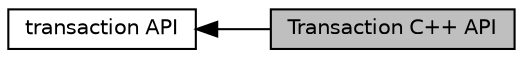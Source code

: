 digraph "Transaction C++ API"
{
  edge [fontname="Helvetica",fontsize="10",labelfontname="Helvetica",labelfontsize="10"];
  node [fontname="Helvetica",fontsize="10",shape=record];
  rankdir=LR;
  Node0 [label="Transaction C++ API",height=0.2,width=0.4,color="black", fillcolor="grey75", style="filled", fontcolor="black"];
  Node1 [label="transaction API",height=0.2,width=0.4,color="black", fillcolor="white", style="filled",URL="$group__transactionapi.html",tooltip="Define API for sending transactions and inline messages. "];
  Node1->Node0 [shape=plaintext, dir="back", style="solid"];
}
